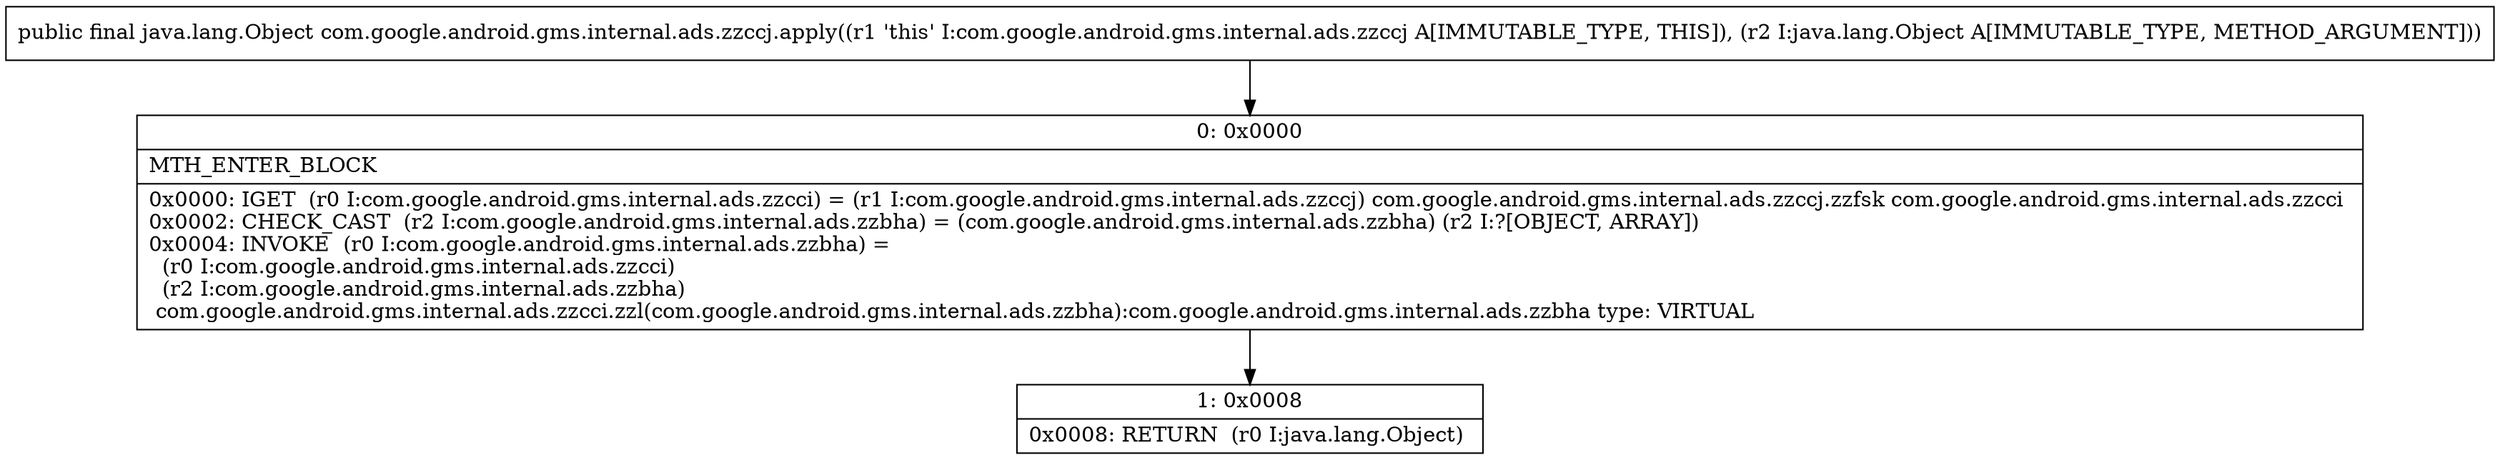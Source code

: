 digraph "CFG forcom.google.android.gms.internal.ads.zzccj.apply(Ljava\/lang\/Object;)Ljava\/lang\/Object;" {
Node_0 [shape=record,label="{0\:\ 0x0000|MTH_ENTER_BLOCK\l|0x0000: IGET  (r0 I:com.google.android.gms.internal.ads.zzcci) = (r1 I:com.google.android.gms.internal.ads.zzccj) com.google.android.gms.internal.ads.zzccj.zzfsk com.google.android.gms.internal.ads.zzcci \l0x0002: CHECK_CAST  (r2 I:com.google.android.gms.internal.ads.zzbha) = (com.google.android.gms.internal.ads.zzbha) (r2 I:?[OBJECT, ARRAY]) \l0x0004: INVOKE  (r0 I:com.google.android.gms.internal.ads.zzbha) = \l  (r0 I:com.google.android.gms.internal.ads.zzcci)\l  (r2 I:com.google.android.gms.internal.ads.zzbha)\l com.google.android.gms.internal.ads.zzcci.zzl(com.google.android.gms.internal.ads.zzbha):com.google.android.gms.internal.ads.zzbha type: VIRTUAL \l}"];
Node_1 [shape=record,label="{1\:\ 0x0008|0x0008: RETURN  (r0 I:java.lang.Object) \l}"];
MethodNode[shape=record,label="{public final java.lang.Object com.google.android.gms.internal.ads.zzccj.apply((r1 'this' I:com.google.android.gms.internal.ads.zzccj A[IMMUTABLE_TYPE, THIS]), (r2 I:java.lang.Object A[IMMUTABLE_TYPE, METHOD_ARGUMENT])) }"];
MethodNode -> Node_0;
Node_0 -> Node_1;
}

